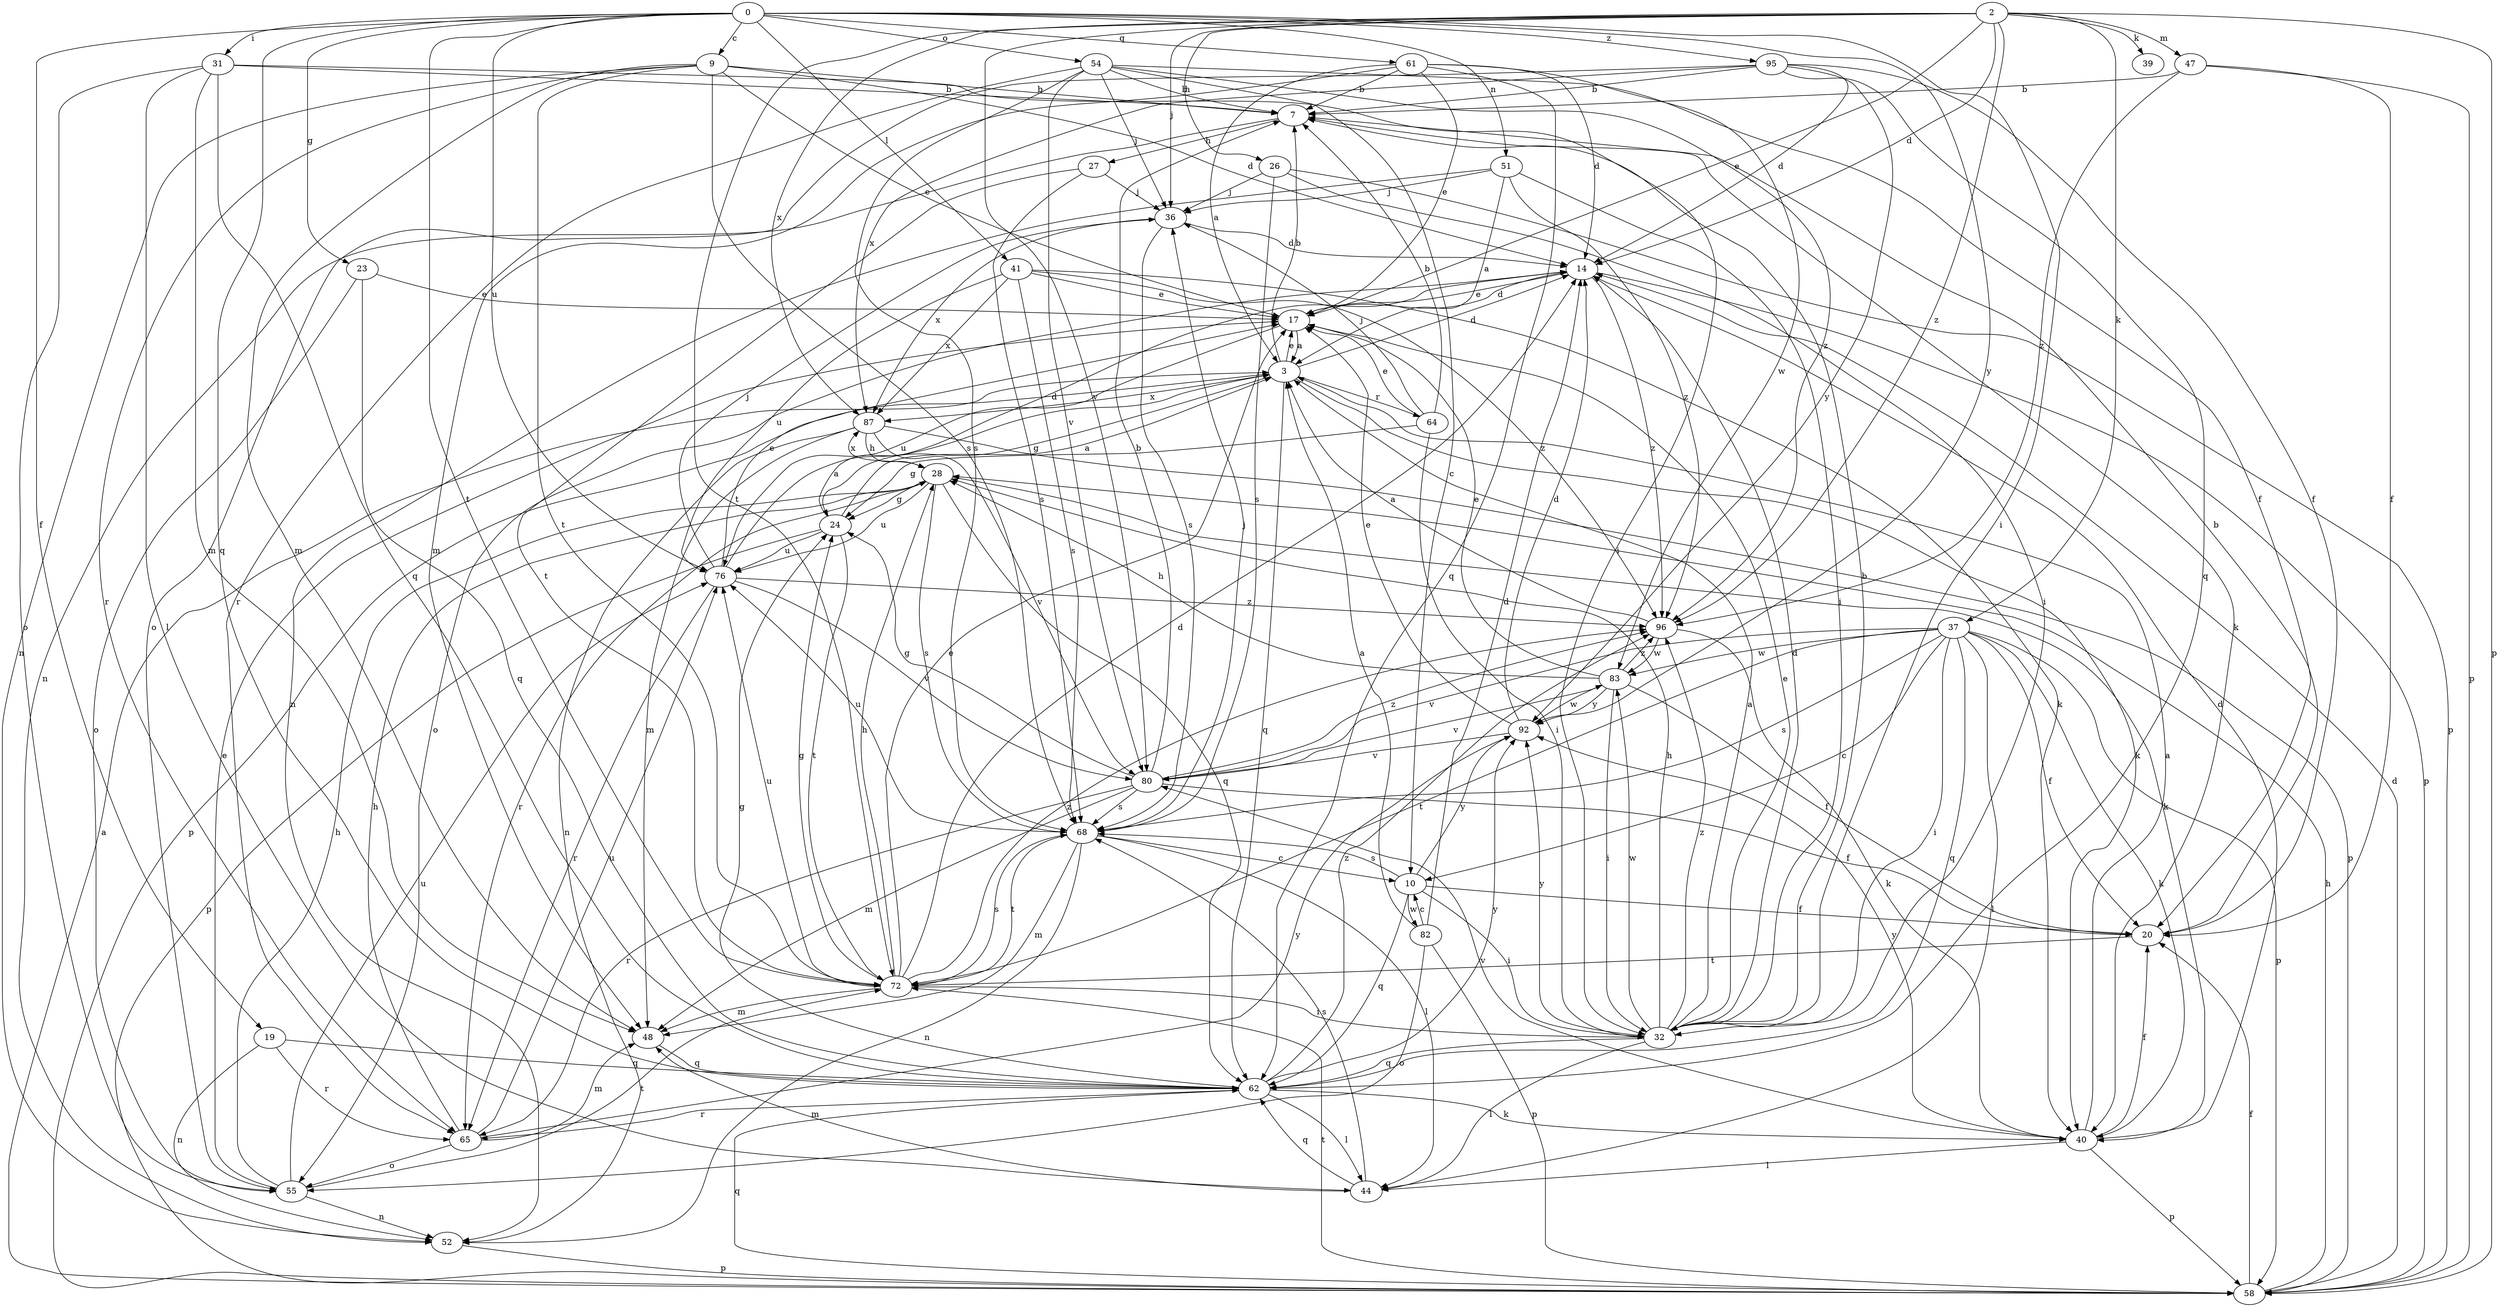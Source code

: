 strict digraph  {
0;
2;
3;
7;
9;
10;
14;
17;
19;
20;
23;
24;
26;
27;
28;
31;
32;
36;
37;
39;
40;
41;
44;
47;
48;
51;
52;
54;
55;
58;
61;
62;
64;
65;
68;
72;
76;
80;
82;
83;
87;
92;
95;
96;
0 -> 9  [label=c];
0 -> 19  [label=f];
0 -> 23  [label=g];
0 -> 31  [label=i];
0 -> 32  [label=i];
0 -> 41  [label=l];
0 -> 51  [label=n];
0 -> 54  [label=o];
0 -> 61  [label=q];
0 -> 62  [label=q];
0 -> 72  [label=t];
0 -> 76  [label=u];
0 -> 92  [label=y];
0 -> 95  [label=z];
2 -> 14  [label=d];
2 -> 17  [label=e];
2 -> 26  [label=h];
2 -> 36  [label=j];
2 -> 37  [label=k];
2 -> 39  [label=k];
2 -> 47  [label=m];
2 -> 58  [label=p];
2 -> 72  [label=t];
2 -> 80  [label=v];
2 -> 87  [label=x];
2 -> 96  [label=z];
3 -> 7  [label=b];
3 -> 14  [label=d];
3 -> 17  [label=e];
3 -> 24  [label=g];
3 -> 40  [label=k];
3 -> 58  [label=p];
3 -> 62  [label=q];
3 -> 64  [label=r];
3 -> 87  [label=x];
7 -> 27  [label=h];
7 -> 40  [label=k];
7 -> 52  [label=n];
9 -> 7  [label=b];
9 -> 14  [label=d];
9 -> 17  [label=e];
9 -> 48  [label=m];
9 -> 52  [label=n];
9 -> 65  [label=r];
9 -> 68  [label=s];
9 -> 72  [label=t];
10 -> 20  [label=f];
10 -> 32  [label=i];
10 -> 62  [label=q];
10 -> 68  [label=s];
10 -> 82  [label=w];
10 -> 92  [label=y];
14 -> 17  [label=e];
14 -> 55  [label=o];
14 -> 58  [label=p];
14 -> 96  [label=z];
17 -> 3  [label=a];
17 -> 14  [label=d];
17 -> 76  [label=u];
19 -> 52  [label=n];
19 -> 62  [label=q];
19 -> 65  [label=r];
20 -> 7  [label=b];
20 -> 72  [label=t];
23 -> 17  [label=e];
23 -> 55  [label=o];
23 -> 62  [label=q];
24 -> 3  [label=a];
24 -> 14  [label=d];
24 -> 58  [label=p];
24 -> 72  [label=t];
24 -> 76  [label=u];
26 -> 32  [label=i];
26 -> 36  [label=j];
26 -> 58  [label=p];
26 -> 68  [label=s];
27 -> 36  [label=j];
27 -> 68  [label=s];
27 -> 72  [label=t];
28 -> 24  [label=g];
28 -> 40  [label=k];
28 -> 62  [label=q];
28 -> 65  [label=r];
28 -> 68  [label=s];
28 -> 76  [label=u];
28 -> 87  [label=x];
31 -> 7  [label=b];
31 -> 32  [label=i];
31 -> 44  [label=l];
31 -> 48  [label=m];
31 -> 55  [label=o];
31 -> 62  [label=q];
32 -> 3  [label=a];
32 -> 7  [label=b];
32 -> 14  [label=d];
32 -> 17  [label=e];
32 -> 28  [label=h];
32 -> 44  [label=l];
32 -> 62  [label=q];
32 -> 83  [label=w];
32 -> 92  [label=y];
32 -> 96  [label=z];
36 -> 14  [label=d];
36 -> 68  [label=s];
36 -> 87  [label=x];
37 -> 10  [label=c];
37 -> 20  [label=f];
37 -> 32  [label=i];
37 -> 40  [label=k];
37 -> 44  [label=l];
37 -> 58  [label=p];
37 -> 62  [label=q];
37 -> 68  [label=s];
37 -> 72  [label=t];
37 -> 80  [label=v];
37 -> 83  [label=w];
40 -> 3  [label=a];
40 -> 14  [label=d];
40 -> 20  [label=f];
40 -> 44  [label=l];
40 -> 58  [label=p];
40 -> 80  [label=v];
40 -> 92  [label=y];
41 -> 17  [label=e];
41 -> 40  [label=k];
41 -> 68  [label=s];
41 -> 76  [label=u];
41 -> 87  [label=x];
41 -> 96  [label=z];
44 -> 48  [label=m];
44 -> 62  [label=q];
44 -> 68  [label=s];
47 -> 7  [label=b];
47 -> 20  [label=f];
47 -> 58  [label=p];
47 -> 96  [label=z];
48 -> 62  [label=q];
51 -> 3  [label=a];
51 -> 32  [label=i];
51 -> 36  [label=j];
51 -> 52  [label=n];
51 -> 96  [label=z];
52 -> 58  [label=p];
54 -> 7  [label=b];
54 -> 10  [label=c];
54 -> 20  [label=f];
54 -> 36  [label=j];
54 -> 65  [label=r];
54 -> 68  [label=s];
54 -> 80  [label=v];
54 -> 96  [label=z];
55 -> 17  [label=e];
55 -> 28  [label=h];
55 -> 52  [label=n];
55 -> 72  [label=t];
55 -> 76  [label=u];
58 -> 3  [label=a];
58 -> 14  [label=d];
58 -> 20  [label=f];
58 -> 28  [label=h];
58 -> 62  [label=q];
58 -> 72  [label=t];
61 -> 3  [label=a];
61 -> 7  [label=b];
61 -> 14  [label=d];
61 -> 17  [label=e];
61 -> 48  [label=m];
61 -> 62  [label=q];
61 -> 83  [label=w];
62 -> 24  [label=g];
62 -> 40  [label=k];
62 -> 44  [label=l];
62 -> 65  [label=r];
62 -> 92  [label=y];
62 -> 96  [label=z];
64 -> 7  [label=b];
64 -> 17  [label=e];
64 -> 24  [label=g];
64 -> 32  [label=i];
64 -> 36  [label=j];
65 -> 28  [label=h];
65 -> 48  [label=m];
65 -> 55  [label=o];
65 -> 76  [label=u];
65 -> 92  [label=y];
68 -> 10  [label=c];
68 -> 36  [label=j];
68 -> 44  [label=l];
68 -> 48  [label=m];
68 -> 52  [label=n];
68 -> 72  [label=t];
68 -> 76  [label=u];
72 -> 14  [label=d];
72 -> 17  [label=e];
72 -> 24  [label=g];
72 -> 28  [label=h];
72 -> 32  [label=i];
72 -> 48  [label=m];
72 -> 68  [label=s];
72 -> 76  [label=u];
72 -> 96  [label=z];
76 -> 3  [label=a];
76 -> 17  [label=e];
76 -> 36  [label=j];
76 -> 65  [label=r];
76 -> 80  [label=v];
76 -> 96  [label=z];
80 -> 7  [label=b];
80 -> 20  [label=f];
80 -> 24  [label=g];
80 -> 48  [label=m];
80 -> 65  [label=r];
80 -> 68  [label=s];
80 -> 96  [label=z];
82 -> 3  [label=a];
82 -> 10  [label=c];
82 -> 14  [label=d];
82 -> 55  [label=o];
82 -> 58  [label=p];
83 -> 17  [label=e];
83 -> 20  [label=f];
83 -> 28  [label=h];
83 -> 32  [label=i];
83 -> 80  [label=v];
83 -> 92  [label=y];
83 -> 96  [label=z];
87 -> 28  [label=h];
87 -> 48  [label=m];
87 -> 52  [label=n];
87 -> 58  [label=p];
87 -> 80  [label=v];
92 -> 14  [label=d];
92 -> 17  [label=e];
92 -> 80  [label=v];
92 -> 83  [label=w];
95 -> 7  [label=b];
95 -> 14  [label=d];
95 -> 20  [label=f];
95 -> 55  [label=o];
95 -> 62  [label=q];
95 -> 87  [label=x];
95 -> 92  [label=y];
96 -> 3  [label=a];
96 -> 40  [label=k];
96 -> 83  [label=w];
}
